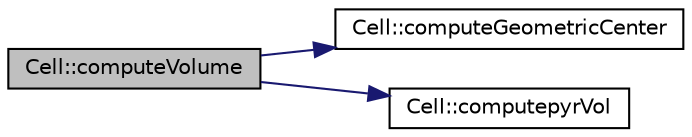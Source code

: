 digraph "Cell::computeVolume"
{
 // LATEX_PDF_SIZE
  bgcolor="transparent";
  edge [fontname="Helvetica",fontsize="10",labelfontname="Helvetica",labelfontsize="10"];
  node [fontname="Helvetica",fontsize="10",shape=record];
  rankdir="LR";
  Node1 [label="Cell::computeVolume",height=0.2,width=0.4,color="black", fillcolor="grey75", style="filled", fontcolor="black",tooltip=" "];
  Node1 -> Node2 [color="midnightblue",fontsize="10",style="solid",fontname="Helvetica"];
  Node2 [label="Cell::computeGeometricCenter",height=0.2,width=0.4,color="black",URL="$classCell.html#a8c4fa85b1e517875f1d4161101f9da75",tooltip=" "];
  Node1 -> Node3 [color="midnightblue",fontsize="10",style="solid",fontname="Helvetica"];
  Node3 [label="Cell::computepyrVol",height=0.2,width=0.4,color="black",URL="$classCell.html#a7a5d04c28def60288048b0b720b5da56",tooltip=" "];
}
